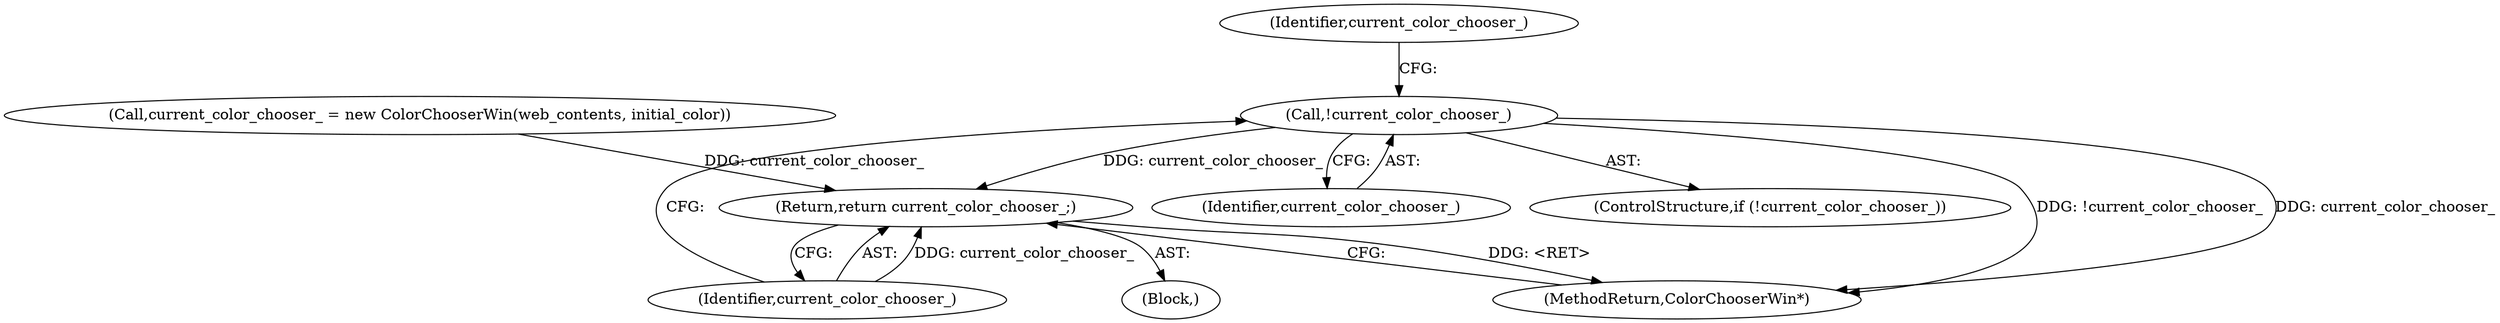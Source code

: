 digraph "1_Chrome_820957a3386e960334be3b93b48636e749d38ea3@del" {
"1000105" [label="(Call,!current_color_chooser_)"];
"1000111" [label="(Return,return current_color_chooser_;)"];
"1000105" [label="(Call,!current_color_chooser_)"];
"1000111" [label="(Return,return current_color_chooser_;)"];
"1000107" [label="(Call,current_color_chooser_ = new ColorChooserWin(web_contents, initial_color))"];
"1000106" [label="(Identifier,current_color_chooser_)"];
"1000103" [label="(Block,)"];
"1000104" [label="(ControlStructure,if (!current_color_chooser_))"];
"1000108" [label="(Identifier,current_color_chooser_)"];
"1000113" [label="(MethodReturn,ColorChooserWin*)"];
"1000112" [label="(Identifier,current_color_chooser_)"];
"1000105" -> "1000104"  [label="AST: "];
"1000105" -> "1000106"  [label="CFG: "];
"1000106" -> "1000105"  [label="AST: "];
"1000108" -> "1000105"  [label="CFG: "];
"1000112" -> "1000105"  [label="CFG: "];
"1000105" -> "1000113"  [label="DDG: !current_color_chooser_"];
"1000105" -> "1000113"  [label="DDG: current_color_chooser_"];
"1000105" -> "1000111"  [label="DDG: current_color_chooser_"];
"1000111" -> "1000103"  [label="AST: "];
"1000111" -> "1000112"  [label="CFG: "];
"1000112" -> "1000111"  [label="AST: "];
"1000113" -> "1000111"  [label="CFG: "];
"1000111" -> "1000113"  [label="DDG: <RET>"];
"1000112" -> "1000111"  [label="DDG: current_color_chooser_"];
"1000107" -> "1000111"  [label="DDG: current_color_chooser_"];
}
